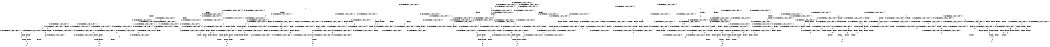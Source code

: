 digraph BCG {
size = "7, 10.5";
center = TRUE;
node [shape = circle];
0 [peripheries = 2];
0 -> 1 [label = "EX !0 !ATOMIC_EXCH_BRANCH (1, +1, TRUE, +0, 2, TRUE) !{0, 1, 2}"];
0 -> 2 [label = "EX !2 !ATOMIC_EXCH_BRANCH (1, +0, FALSE, +0, 1, TRUE) !{0, 1, 2}"];
0 -> 3 [label = "EX !1 !ATOMIC_EXCH_BRANCH (2, +1, TRUE, +0, 2, TRUE) !{0, 1, 2}"];
0 -> 4 [label = "EX !0 !ATOMIC_EXCH_BRANCH (1, +1, TRUE, +0, 2, TRUE) !{0, 1, 2}"];
1 -> 5 [label = "EX !2 !ATOMIC_EXCH_BRANCH (1, +0, FALSE, +0, 1, FALSE) !{0, 1, 2}"];
1 -> 6 [label = "EX !1 !ATOMIC_EXCH_BRANCH (2, +1, TRUE, +0, 2, TRUE) !{0, 1, 2}"];
1 -> 7 [label = "TERMINATE !0"];
2 -> 2 [label = "EX !2 !ATOMIC_EXCH_BRANCH (1, +0, FALSE, +0, 1, TRUE) !{0, 1, 2}"];
2 -> 8 [label = "EX !0 !ATOMIC_EXCH_BRANCH (1, +1, TRUE, +0, 2, TRUE) !{0, 1, 2}"];
2 -> 9 [label = "EX !1 !ATOMIC_EXCH_BRANCH (2, +1, TRUE, +0, 2, TRUE) !{0, 1, 2}"];
2 -> 10 [label = "EX !0 !ATOMIC_EXCH_BRANCH (1, +1, TRUE, +0, 2, TRUE) !{0, 1, 2}"];
3 -> 11 [label = "EX !0 !ATOMIC_EXCH_BRANCH (1, +1, TRUE, +0, 2, TRUE) !{0, 1, 2}"];
3 -> 12 [label = "EX !2 !ATOMIC_EXCH_BRANCH (1, +0, FALSE, +0, 1, TRUE) !{0, 1, 2}"];
3 -> 13 [label = "TERMINATE !1"];
3 -> 14 [label = "EX !0 !ATOMIC_EXCH_BRANCH (1, +1, TRUE, +0, 2, TRUE) !{0, 1, 2}"];
4 -> 15 [label = "EX !1 !ATOMIC_EXCH_BRANCH (2, +1, TRUE, +0, 2, TRUE) !{0, 1, 2}"];
4 -> 16 [label = "EX !2 !ATOMIC_EXCH_BRANCH (1, +0, FALSE, +0, 1, FALSE) !{0, 1, 2}"];
4 -> 17 [label = "EX !1 !ATOMIC_EXCH_BRANCH (2, +1, TRUE, +0, 2, TRUE) !{0, 1, 2}"];
4 -> 18 [label = "TERMINATE !0"];
5 -> 19 [label = "EX !2 !ATOMIC_EXCH_BRANCH (2, +0, FALSE, +0, 2, TRUE) !{0, 1, 2}"];
5 -> 20 [label = "EX !1 !ATOMIC_EXCH_BRANCH (2, +1, TRUE, +0, 2, TRUE) !{0, 1, 2}"];
5 -> 21 [label = "TERMINATE !0"];
6 -> 22 [label = "EX !2 !ATOMIC_EXCH_BRANCH (1, +0, FALSE, +0, 1, FALSE) !{0, 1, 2}"];
6 -> 23 [label = "TERMINATE !0"];
6 -> 24 [label = "TERMINATE !1"];
7 -> 25 [label = "EX !2 !ATOMIC_EXCH_BRANCH (1, +0, FALSE, +0, 1, FALSE) !{1, 2}"];
7 -> 26 [label = "EX !1 !ATOMIC_EXCH_BRANCH (2, +1, TRUE, +0, 2, TRUE) !{1, 2}"];
7 -> 27 [label = "EX !1 !ATOMIC_EXCH_BRANCH (2, +1, TRUE, +0, 2, TRUE) !{1, 2}"];
8 -> 5 [label = "EX !2 !ATOMIC_EXCH_BRANCH (1, +0, FALSE, +0, 1, FALSE) !{0, 1, 2}"];
8 -> 28 [label = "EX !1 !ATOMIC_EXCH_BRANCH (2, +1, TRUE, +0, 2, TRUE) !{0, 1, 2}"];
8 -> 29 [label = "TERMINATE !0"];
9 -> 12 [label = "EX !2 !ATOMIC_EXCH_BRANCH (1, +0, FALSE, +0, 1, TRUE) !{0, 1, 2}"];
9 -> 30 [label = "EX !0 !ATOMIC_EXCH_BRANCH (1, +1, TRUE, +0, 2, TRUE) !{0, 1, 2}"];
9 -> 31 [label = "TERMINATE !1"];
9 -> 32 [label = "EX !0 !ATOMIC_EXCH_BRANCH (1, +1, TRUE, +0, 2, TRUE) !{0, 1, 2}"];
10 -> 33 [label = "EX !1 !ATOMIC_EXCH_BRANCH (2, +1, TRUE, +0, 2, TRUE) !{0, 1, 2}"];
10 -> 16 [label = "EX !2 !ATOMIC_EXCH_BRANCH (1, +0, FALSE, +0, 1, FALSE) !{0, 1, 2}"];
10 -> 34 [label = "EX !1 !ATOMIC_EXCH_BRANCH (2, +1, TRUE, +0, 2, TRUE) !{0, 1, 2}"];
10 -> 35 [label = "TERMINATE !0"];
11 -> 22 [label = "EX !2 !ATOMIC_EXCH_BRANCH (1, +0, FALSE, +0, 1, FALSE) !{0, 1, 2}"];
11 -> 23 [label = "TERMINATE !0"];
11 -> 24 [label = "TERMINATE !1"];
12 -> 12 [label = "EX !2 !ATOMIC_EXCH_BRANCH (1, +0, FALSE, +0, 1, TRUE) !{0, 1, 2}"];
12 -> 30 [label = "EX !0 !ATOMIC_EXCH_BRANCH (1, +1, TRUE, +0, 2, TRUE) !{0, 1, 2}"];
12 -> 31 [label = "TERMINATE !1"];
12 -> 32 [label = "EX !0 !ATOMIC_EXCH_BRANCH (1, +1, TRUE, +0, 2, TRUE) !{0, 1, 2}"];
13 -> 36 [label = "EX !0 !ATOMIC_EXCH_BRANCH (1, +1, TRUE, +0, 2, TRUE) !{0, 2}"];
13 -> 37 [label = "EX !2 !ATOMIC_EXCH_BRANCH (1, +0, FALSE, +0, 1, TRUE) !{0, 2}"];
13 -> 38 [label = "EX !0 !ATOMIC_EXCH_BRANCH (1, +1, TRUE, +0, 2, TRUE) !{0, 2}"];
14 -> 39 [label = "EX !2 !ATOMIC_EXCH_BRANCH (1, +0, FALSE, +0, 1, FALSE) !{0, 1, 2}"];
14 -> 40 [label = "TERMINATE !0"];
14 -> 41 [label = "TERMINATE !1"];
15 -> 42 [label = "EX !2 !ATOMIC_EXCH_BRANCH (1, +0, FALSE, +0, 1, FALSE) !{0, 1, 2}"];
15 -> 43 [label = "EX !2 !ATOMIC_EXCH_BRANCH (1, +0, FALSE, +0, 1, FALSE) !{0, 1, 2}"];
15 -> 44 [label = "TERMINATE !0"];
15 -> 45 [label = "TERMINATE !1"];
16 -> 46 [label = "EX !1 !ATOMIC_EXCH_BRANCH (2, +1, TRUE, +0, 2, TRUE) !{0, 1, 2}"];
16 -> 47 [label = "EX !2 !ATOMIC_EXCH_BRANCH (2, +0, FALSE, +0, 2, TRUE) !{0, 1, 2}"];
16 -> 48 [label = "EX !1 !ATOMIC_EXCH_BRANCH (2, +1, TRUE, +0, 2, TRUE) !{0, 1, 2}"];
16 -> 49 [label = "TERMINATE !0"];
17 -> 39 [label = "EX !2 !ATOMIC_EXCH_BRANCH (1, +0, FALSE, +0, 1, FALSE) !{0, 1, 2}"];
17 -> 40 [label = "TERMINATE !0"];
17 -> 41 [label = "TERMINATE !1"];
18 -> 50 [label = "EX !2 !ATOMIC_EXCH_BRANCH (1, +0, FALSE, +0, 1, FALSE) !{1, 2}"];
18 -> 51 [label = "EX !1 !ATOMIC_EXCH_BRANCH (2, +1, TRUE, +0, 2, TRUE) !{1, 2}"];
19 -> 19 [label = "EX !2 !ATOMIC_EXCH_BRANCH (2, +0, FALSE, +0, 2, TRUE) !{0, 1, 2}"];
19 -> 20 [label = "EX !1 !ATOMIC_EXCH_BRANCH (2, +1, TRUE, +0, 2, TRUE) !{0, 1, 2}"];
19 -> 21 [label = "TERMINATE !0"];
20 -> 52 [label = "EX !2 !ATOMIC_EXCH_BRANCH (2, +0, FALSE, +0, 2, FALSE) !{0, 1, 2}"];
20 -> 53 [label = "TERMINATE !0"];
20 -> 54 [label = "TERMINATE !1"];
21 -> 55 [label = "EX !2 !ATOMIC_EXCH_BRANCH (2, +0, FALSE, +0, 2, TRUE) !{1, 2}"];
21 -> 56 [label = "EX !1 !ATOMIC_EXCH_BRANCH (2, +1, TRUE, +0, 2, TRUE) !{1, 2}"];
21 -> 57 [label = "EX !1 !ATOMIC_EXCH_BRANCH (2, +1, TRUE, +0, 2, TRUE) !{1, 2}"];
22 -> 52 [label = "EX !2 !ATOMIC_EXCH_BRANCH (2, +0, FALSE, +0, 2, FALSE) !{0, 1, 2}"];
22 -> 53 [label = "TERMINATE !0"];
22 -> 54 [label = "TERMINATE !1"];
23 -> 58 [label = "EX !2 !ATOMIC_EXCH_BRANCH (1, +0, FALSE, +0, 1, FALSE) !{1, 2}"];
23 -> 59 [label = "TERMINATE !1"];
24 -> 60 [label = "EX !2 !ATOMIC_EXCH_BRANCH (1, +0, FALSE, +0, 1, FALSE) !{0, 2}"];
24 -> 59 [label = "TERMINATE !0"];
25 -> 55 [label = "EX !2 !ATOMIC_EXCH_BRANCH (2, +0, FALSE, +0, 2, TRUE) !{1, 2}"];
25 -> 56 [label = "EX !1 !ATOMIC_EXCH_BRANCH (2, +1, TRUE, +0, 2, TRUE) !{1, 2}"];
25 -> 57 [label = "EX !1 !ATOMIC_EXCH_BRANCH (2, +1, TRUE, +0, 2, TRUE) !{1, 2}"];
26 -> 58 [label = "EX !2 !ATOMIC_EXCH_BRANCH (1, +0, FALSE, +0, 1, FALSE) !{1, 2}"];
26 -> 59 [label = "TERMINATE !1"];
27 -> 61 [label = "EX !2 !ATOMIC_EXCH_BRANCH (1, +0, FALSE, +0, 1, FALSE) !{1, 2}"];
27 -> 62 [label = "EX !2 !ATOMIC_EXCH_BRANCH (1, +0, FALSE, +0, 1, FALSE) !{1, 2}"];
27 -> 63 [label = "TERMINATE !1"];
28 -> 22 [label = "EX !2 !ATOMIC_EXCH_BRANCH (1, +0, FALSE, +0, 1, FALSE) !{0, 1, 2}"];
28 -> 64 [label = "TERMINATE !0"];
28 -> 65 [label = "TERMINATE !1"];
29 -> 25 [label = "EX !2 !ATOMIC_EXCH_BRANCH (1, +0, FALSE, +0, 1, FALSE) !{1, 2}"];
29 -> 66 [label = "EX !1 !ATOMIC_EXCH_BRANCH (2, +1, TRUE, +0, 2, TRUE) !{1, 2}"];
29 -> 67 [label = "EX !1 !ATOMIC_EXCH_BRANCH (2, +1, TRUE, +0, 2, TRUE) !{1, 2}"];
30 -> 22 [label = "EX !2 !ATOMIC_EXCH_BRANCH (1, +0, FALSE, +0, 1, FALSE) !{0, 1, 2}"];
30 -> 64 [label = "TERMINATE !0"];
30 -> 65 [label = "TERMINATE !1"];
31 -> 37 [label = "EX !2 !ATOMIC_EXCH_BRANCH (1, +0, FALSE, +0, 1, TRUE) !{0, 2}"];
31 -> 68 [label = "EX !0 !ATOMIC_EXCH_BRANCH (1, +1, TRUE, +0, 2, TRUE) !{0, 2}"];
31 -> 69 [label = "EX !0 !ATOMIC_EXCH_BRANCH (1, +1, TRUE, +0, 2, TRUE) !{0, 2}"];
32 -> 39 [label = "EX !2 !ATOMIC_EXCH_BRANCH (1, +0, FALSE, +0, 1, FALSE) !{0, 1, 2}"];
32 -> 70 [label = "TERMINATE !0"];
32 -> 71 [label = "TERMINATE !1"];
33 -> 42 [label = "EX !2 !ATOMIC_EXCH_BRANCH (1, +0, FALSE, +0, 1, FALSE) !{0, 1, 2}"];
33 -> 43 [label = "EX !2 !ATOMIC_EXCH_BRANCH (1, +0, FALSE, +0, 1, FALSE) !{0, 1, 2}"];
33 -> 72 [label = "TERMINATE !0"];
33 -> 73 [label = "TERMINATE !1"];
34 -> 39 [label = "EX !2 !ATOMIC_EXCH_BRANCH (1, +0, FALSE, +0, 1, FALSE) !{0, 1, 2}"];
34 -> 70 [label = "TERMINATE !0"];
34 -> 71 [label = "TERMINATE !1"];
35 -> 50 [label = "EX !2 !ATOMIC_EXCH_BRANCH (1, +0, FALSE, +0, 1, FALSE) !{1, 2}"];
35 -> 74 [label = "EX !1 !ATOMIC_EXCH_BRANCH (2, +1, TRUE, +0, 2, TRUE) !{1, 2}"];
36 -> 60 [label = "EX !2 !ATOMIC_EXCH_BRANCH (1, +0, FALSE, +0, 1, FALSE) !{0, 2}"];
36 -> 59 [label = "TERMINATE !0"];
37 -> 37 [label = "EX !2 !ATOMIC_EXCH_BRANCH (1, +0, FALSE, +0, 1, TRUE) !{0, 2}"];
37 -> 68 [label = "EX !0 !ATOMIC_EXCH_BRANCH (1, +1, TRUE, +0, 2, TRUE) !{0, 2}"];
37 -> 69 [label = "EX !0 !ATOMIC_EXCH_BRANCH (1, +1, TRUE, +0, 2, TRUE) !{0, 2}"];
38 -> 75 [label = "EX !2 !ATOMIC_EXCH_BRANCH (1, +0, FALSE, +0, 1, FALSE) !{0, 2}"];
38 -> 76 [label = "EX !2 !ATOMIC_EXCH_BRANCH (1, +0, FALSE, +0, 1, FALSE) !{0, 2}"];
38 -> 77 [label = "TERMINATE !0"];
39 -> 78 [label = "EX !2 !ATOMIC_EXCH_BRANCH (2, +0, FALSE, +0, 2, FALSE) !{0, 1, 2}"];
39 -> 79 [label = "TERMINATE !0"];
39 -> 80 [label = "TERMINATE !1"];
40 -> 81 [label = "EX !2 !ATOMIC_EXCH_BRANCH (1, +0, FALSE, +0, 1, FALSE) !{1, 2}"];
40 -> 82 [label = "TERMINATE !1"];
41 -> 83 [label = "EX !2 !ATOMIC_EXCH_BRANCH (1, +0, FALSE, +0, 1, FALSE) !{0, 2}"];
41 -> 82 [label = "TERMINATE !0"];
42 -> 84 [label = "EX !2 !ATOMIC_EXCH_BRANCH (2, +0, FALSE, +0, 2, FALSE) !{0, 1, 2}"];
42 -> 85 [label = "TERMINATE !0"];
42 -> 86 [label = "TERMINATE !1"];
43 -> 84 [label = "EX !2 !ATOMIC_EXCH_BRANCH (2, +0, FALSE, +0, 2, FALSE) !{0, 1, 2}"];
43 -> 87 [label = "EX !2 !ATOMIC_EXCH_BRANCH (2, +0, FALSE, +0, 2, FALSE) !{0, 1, 2}"];
43 -> 88 [label = "TERMINATE !0"];
43 -> 89 [label = "TERMINATE !1"];
44 -> 90 [label = "EX !2 !ATOMIC_EXCH_BRANCH (1, +0, FALSE, +0, 1, FALSE) !{1, 2}"];
44 -> 91 [label = "TERMINATE !1"];
45 -> 92 [label = "EX !2 !ATOMIC_EXCH_BRANCH (1, +0, FALSE, +0, 1, FALSE) !{0, 2}"];
45 -> 91 [label = "TERMINATE !0"];
46 -> 84 [label = "EX !2 !ATOMIC_EXCH_BRANCH (2, +0, FALSE, +0, 2, FALSE) !{0, 1, 2}"];
46 -> 87 [label = "EX !2 !ATOMIC_EXCH_BRANCH (2, +0, FALSE, +0, 2, FALSE) !{0, 1, 2}"];
46 -> 88 [label = "TERMINATE !0"];
46 -> 89 [label = "TERMINATE !1"];
47 -> 46 [label = "EX !1 !ATOMIC_EXCH_BRANCH (2, +1, TRUE, +0, 2, TRUE) !{0, 1, 2}"];
47 -> 47 [label = "EX !2 !ATOMIC_EXCH_BRANCH (2, +0, FALSE, +0, 2, TRUE) !{0, 1, 2}"];
47 -> 48 [label = "EX !1 !ATOMIC_EXCH_BRANCH (2, +1, TRUE, +0, 2, TRUE) !{0, 1, 2}"];
47 -> 49 [label = "TERMINATE !0"];
48 -> 78 [label = "EX !2 !ATOMIC_EXCH_BRANCH (2, +0, FALSE, +0, 2, FALSE) !{0, 1, 2}"];
48 -> 79 [label = "TERMINATE !0"];
48 -> 80 [label = "TERMINATE !1"];
49 -> 93 [label = "EX !2 !ATOMIC_EXCH_BRANCH (2, +0, FALSE, +0, 2, TRUE) !{1, 2}"];
49 -> 94 [label = "EX !1 !ATOMIC_EXCH_BRANCH (2, +1, TRUE, +0, 2, TRUE) !{1, 2}"];
50 -> 93 [label = "EX !2 !ATOMIC_EXCH_BRANCH (2, +0, FALSE, +0, 2, TRUE) !{1, 2}"];
50 -> 94 [label = "EX !1 !ATOMIC_EXCH_BRANCH (2, +1, TRUE, +0, 2, TRUE) !{1, 2}"];
51 -> 81 [label = "EX !2 !ATOMIC_EXCH_BRANCH (1, +0, FALSE, +0, 1, FALSE) !{1, 2}"];
51 -> 82 [label = "TERMINATE !1"];
52 -> 95 [label = "TERMINATE !0"];
52 -> 96 [label = "TERMINATE !2"];
52 -> 97 [label = "TERMINATE !1"];
53 -> 98 [label = "EX !2 !ATOMIC_EXCH_BRANCH (2, +0, FALSE, +0, 2, FALSE) !{1, 2}"];
53 -> 99 [label = "TERMINATE !1"];
54 -> 100 [label = "EX !2 !ATOMIC_EXCH_BRANCH (2, +0, FALSE, +0, 2, FALSE) !{0, 2}"];
54 -> 99 [label = "TERMINATE !0"];
55 -> 55 [label = "EX !2 !ATOMIC_EXCH_BRANCH (2, +0, FALSE, +0, 2, TRUE) !{1, 2}"];
55 -> 56 [label = "EX !1 !ATOMIC_EXCH_BRANCH (2, +1, TRUE, +0, 2, TRUE) !{1, 2}"];
55 -> 57 [label = "EX !1 !ATOMIC_EXCH_BRANCH (2, +1, TRUE, +0, 2, TRUE) !{1, 2}"];
56 -> 98 [label = "EX !2 !ATOMIC_EXCH_BRANCH (2, +0, FALSE, +0, 2, FALSE) !{1, 2}"];
56 -> 99 [label = "TERMINATE !1"];
57 -> 101 [label = "EX !2 !ATOMIC_EXCH_BRANCH (2, +0, FALSE, +0, 2, FALSE) !{1, 2}"];
57 -> 102 [label = "EX !2 !ATOMIC_EXCH_BRANCH (2, +0, FALSE, +0, 2, FALSE) !{1, 2}"];
57 -> 103 [label = "TERMINATE !1"];
58 -> 98 [label = "EX !2 !ATOMIC_EXCH_BRANCH (2, +0, FALSE, +0, 2, FALSE) !{1, 2}"];
58 -> 99 [label = "TERMINATE !1"];
59 -> 104 [label = "EX !2 !ATOMIC_EXCH_BRANCH (1, +0, FALSE, +0, 1, FALSE) !{2}"];
59 -> 105 [label = "EX !2 !ATOMIC_EXCH_BRANCH (1, +0, FALSE, +0, 1, FALSE) !{2}"];
60 -> 100 [label = "EX !2 !ATOMIC_EXCH_BRANCH (2, +0, FALSE, +0, 2, FALSE) !{0, 2}"];
60 -> 99 [label = "TERMINATE !0"];
61 -> 101 [label = "EX !2 !ATOMIC_EXCH_BRANCH (2, +0, FALSE, +0, 2, FALSE) !{1, 2}"];
61 -> 106 [label = "TERMINATE !1"];
62 -> 101 [label = "EX !2 !ATOMIC_EXCH_BRANCH (2, +0, FALSE, +0, 2, FALSE) !{1, 2}"];
62 -> 102 [label = "EX !2 !ATOMIC_EXCH_BRANCH (2, +0, FALSE, +0, 2, FALSE) !{1, 2}"];
62 -> 103 [label = "TERMINATE !1"];
63 -> 107 [label = "EX !2 !ATOMIC_EXCH_BRANCH (1, +0, FALSE, +0, 1, FALSE) !{2}"];
64 -> 58 [label = "EX !2 !ATOMIC_EXCH_BRANCH (1, +0, FALSE, +0, 1, FALSE) !{1, 2}"];
64 -> 108 [label = "TERMINATE !1"];
65 -> 60 [label = "EX !2 !ATOMIC_EXCH_BRANCH (1, +0, FALSE, +0, 1, FALSE) !{0, 2}"];
65 -> 108 [label = "TERMINATE !0"];
66 -> 58 [label = "EX !2 !ATOMIC_EXCH_BRANCH (1, +0, FALSE, +0, 1, FALSE) !{1, 2}"];
66 -> 108 [label = "TERMINATE !1"];
67 -> 61 [label = "EX !2 !ATOMIC_EXCH_BRANCH (1, +0, FALSE, +0, 1, FALSE) !{1, 2}"];
67 -> 62 [label = "EX !2 !ATOMIC_EXCH_BRANCH (1, +0, FALSE, +0, 1, FALSE) !{1, 2}"];
67 -> 109 [label = "TERMINATE !1"];
68 -> 60 [label = "EX !2 !ATOMIC_EXCH_BRANCH (1, +0, FALSE, +0, 1, FALSE) !{0, 2}"];
68 -> 108 [label = "TERMINATE !0"];
69 -> 75 [label = "EX !2 !ATOMIC_EXCH_BRANCH (1, +0, FALSE, +0, 1, FALSE) !{0, 2}"];
69 -> 76 [label = "EX !2 !ATOMIC_EXCH_BRANCH (1, +0, FALSE, +0, 1, FALSE) !{0, 2}"];
69 -> 110 [label = "TERMINATE !0"];
70 -> 81 [label = "EX !2 !ATOMIC_EXCH_BRANCH (1, +0, FALSE, +0, 1, FALSE) !{1, 2}"];
70 -> 111 [label = "TERMINATE !1"];
71 -> 83 [label = "EX !2 !ATOMIC_EXCH_BRANCH (1, +0, FALSE, +0, 1, FALSE) !{0, 2}"];
71 -> 111 [label = "TERMINATE !0"];
72 -> 90 [label = "EX !2 !ATOMIC_EXCH_BRANCH (1, +0, FALSE, +0, 1, FALSE) !{1, 2}"];
72 -> 112 [label = "TERMINATE !1"];
73 -> 92 [label = "EX !2 !ATOMIC_EXCH_BRANCH (1, +0, FALSE, +0, 1, FALSE) !{0, 2}"];
73 -> 112 [label = "TERMINATE !0"];
74 -> 81 [label = "EX !2 !ATOMIC_EXCH_BRANCH (1, +0, FALSE, +0, 1, FALSE) !{1, 2}"];
74 -> 111 [label = "TERMINATE !1"];
75 -> 113 [label = "EX !2 !ATOMIC_EXCH_BRANCH (2, +0, FALSE, +0, 2, FALSE) !{0, 2}"];
75 -> 114 [label = "TERMINATE !0"];
76 -> 113 [label = "EX !2 !ATOMIC_EXCH_BRANCH (2, +0, FALSE, +0, 2, FALSE) !{0, 2}"];
76 -> 115 [label = "EX !2 !ATOMIC_EXCH_BRANCH (2, +0, FALSE, +0, 2, FALSE) !{0, 2}"];
76 -> 116 [label = "TERMINATE !0"];
77 -> 117 [label = "EX !2 !ATOMIC_EXCH_BRANCH (1, +0, FALSE, +0, 1, FALSE) !{2}"];
78 -> 118 [label = "TERMINATE !0"];
78 -> 119 [label = "TERMINATE !2"];
78 -> 120 [label = "TERMINATE !1"];
79 -> 121 [label = "EX !2 !ATOMIC_EXCH_BRANCH (2, +0, FALSE, +0, 2, FALSE) !{1, 2}"];
79 -> 122 [label = "TERMINATE !1"];
80 -> 123 [label = "EX !2 !ATOMIC_EXCH_BRANCH (2, +0, FALSE, +0, 2, FALSE) !{0, 2}"];
80 -> 122 [label = "TERMINATE !0"];
81 -> 121 [label = "EX !2 !ATOMIC_EXCH_BRANCH (2, +0, FALSE, +0, 2, FALSE) !{1, 2}"];
81 -> 122 [label = "TERMINATE !1"];
82 -> 124 [label = "EX !2 !ATOMIC_EXCH_BRANCH (1, +0, FALSE, +0, 1, FALSE) !{2}"];
83 -> 123 [label = "EX !2 !ATOMIC_EXCH_BRANCH (2, +0, FALSE, +0, 2, FALSE) !{0, 2}"];
83 -> 122 [label = "TERMINATE !0"];
84 -> 125 [label = "TERMINATE !0"];
84 -> 126 [label = "TERMINATE !2"];
84 -> 127 [label = "TERMINATE !1"];
85 -> 128 [label = "EX !2 !ATOMIC_EXCH_BRANCH (2, +0, FALSE, +0, 2, FALSE) !{1, 2}"];
85 -> 129 [label = "TERMINATE !1"];
86 -> 130 [label = "EX !2 !ATOMIC_EXCH_BRANCH (2, +0, FALSE, +0, 2, FALSE) !{0, 2}"];
86 -> 129 [label = "TERMINATE !0"];
87 -> 131 [label = "TERMINATE !0"];
87 -> 132 [label = "TERMINATE !2"];
87 -> 133 [label = "TERMINATE !1"];
88 -> 134 [label = "EX !2 !ATOMIC_EXCH_BRANCH (2, +0, FALSE, +0, 2, FALSE) !{1, 2}"];
88 -> 135 [label = "TERMINATE !1"];
89 -> 136 [label = "EX !2 !ATOMIC_EXCH_BRANCH (2, +0, FALSE, +0, 2, FALSE) !{0, 2}"];
89 -> 135 [label = "TERMINATE !0"];
90 -> 134 [label = "EX !2 !ATOMIC_EXCH_BRANCH (2, +0, FALSE, +0, 2, FALSE) !{1, 2}"];
90 -> 135 [label = "TERMINATE !1"];
91 -> 137 [label = "EX !2 !ATOMIC_EXCH_BRANCH (1, +0, FALSE, +0, 1, FALSE) !{2}"];
92 -> 136 [label = "EX !2 !ATOMIC_EXCH_BRANCH (2, +0, FALSE, +0, 2, FALSE) !{0, 2}"];
92 -> 135 [label = "TERMINATE !0"];
93 -> 93 [label = "EX !2 !ATOMIC_EXCH_BRANCH (2, +0, FALSE, +0, 2, TRUE) !{1, 2}"];
93 -> 94 [label = "EX !1 !ATOMIC_EXCH_BRANCH (2, +1, TRUE, +0, 2, TRUE) !{1, 2}"];
94 -> 121 [label = "EX !2 !ATOMIC_EXCH_BRANCH (2, +0, FALSE, +0, 2, FALSE) !{1, 2}"];
94 -> 122 [label = "TERMINATE !1"];
95 -> 138 [label = "TERMINATE !2"];
95 -> 139 [label = "TERMINATE !1"];
96 -> 138 [label = "TERMINATE !0"];
96 -> 140 [label = "TERMINATE !1"];
97 -> 139 [label = "TERMINATE !0"];
97 -> 140 [label = "TERMINATE !2"];
98 -> 138 [label = "TERMINATE !2"];
98 -> 139 [label = "TERMINATE !1"];
99 -> 141 [label = "EX !2 !ATOMIC_EXCH_BRANCH (2, +0, FALSE, +0, 2, FALSE) !{2}"];
99 -> 142 [label = "EX !2 !ATOMIC_EXCH_BRANCH (2, +0, FALSE, +0, 2, FALSE) !{2}"];
100 -> 139 [label = "TERMINATE !0"];
100 -> 140 [label = "TERMINATE !2"];
101 -> 143 [label = "TERMINATE !2"];
101 -> 144 [label = "TERMINATE !1"];
102 -> 145 [label = "TERMINATE !2"];
102 -> 146 [label = "TERMINATE !1"];
103 -> 147 [label = "EX !2 !ATOMIC_EXCH_BRANCH (2, +0, FALSE, +0, 2, FALSE) !{2}"];
104 -> 141 [label = "EX !2 !ATOMIC_EXCH_BRANCH (2, +0, FALSE, +0, 2, FALSE) !{2}"];
104 -> 142 [label = "EX !2 !ATOMIC_EXCH_BRANCH (2, +0, FALSE, +0, 2, FALSE) !{2}"];
105 -> 142 [label = "EX !2 !ATOMIC_EXCH_BRANCH (2, +0, FALSE, +0, 2, FALSE) !{2}"];
106 -> 148 [label = "EX !2 !ATOMIC_EXCH_BRANCH (2, +0, FALSE, +0, 2, FALSE) !{2}"];
107 -> 147 [label = "EX !2 !ATOMIC_EXCH_BRANCH (2, +0, FALSE, +0, 2, FALSE) !{2}"];
108 -> 104 [label = "EX !2 !ATOMIC_EXCH_BRANCH (1, +0, FALSE, +0, 1, FALSE) !{2}"];
108 -> 105 [label = "EX !2 !ATOMIC_EXCH_BRANCH (1, +0, FALSE, +0, 1, FALSE) !{2}"];
109 -> 107 [label = "EX !2 !ATOMIC_EXCH_BRANCH (1, +0, FALSE, +0, 1, FALSE) !{2}"];
110 -> 117 [label = "EX !2 !ATOMIC_EXCH_BRANCH (1, +0, FALSE, +0, 1, FALSE) !{2}"];
111 -> 124 [label = "EX !2 !ATOMIC_EXCH_BRANCH (1, +0, FALSE, +0, 1, FALSE) !{2}"];
112 -> 137 [label = "EX !2 !ATOMIC_EXCH_BRANCH (1, +0, FALSE, +0, 1, FALSE) !{2}"];
113 -> 149 [label = "TERMINATE !0"];
113 -> 150 [label = "TERMINATE !2"];
114 -> 151 [label = "EX !2 !ATOMIC_EXCH_BRANCH (2, +0, FALSE, +0, 2, FALSE) !{2}"];
115 -> 152 [label = "TERMINATE !0"];
115 -> 153 [label = "TERMINATE !2"];
116 -> 154 [label = "EX !2 !ATOMIC_EXCH_BRANCH (2, +0, FALSE, +0, 2, FALSE) !{2}"];
117 -> 154 [label = "EX !2 !ATOMIC_EXCH_BRANCH (2, +0, FALSE, +0, 2, FALSE) !{2}"];
118 -> 155 [label = "TERMINATE !2"];
118 -> 156 [label = "TERMINATE !1"];
119 -> 155 [label = "TERMINATE !0"];
119 -> 157 [label = "TERMINATE !1"];
120 -> 156 [label = "TERMINATE !0"];
120 -> 157 [label = "TERMINATE !2"];
121 -> 155 [label = "TERMINATE !2"];
121 -> 156 [label = "TERMINATE !1"];
122 -> 158 [label = "EX !2 !ATOMIC_EXCH_BRANCH (2, +0, FALSE, +0, 2, FALSE) !{2}"];
123 -> 156 [label = "TERMINATE !0"];
123 -> 157 [label = "TERMINATE !2"];
124 -> 158 [label = "EX !2 !ATOMIC_EXCH_BRANCH (2, +0, FALSE, +0, 2, FALSE) !{2}"];
125 -> 159 [label = "TERMINATE !2"];
125 -> 160 [label = "TERMINATE !1"];
126 -> 159 [label = "TERMINATE !0"];
126 -> 161 [label = "TERMINATE !1"];
127 -> 160 [label = "TERMINATE !0"];
127 -> 161 [label = "TERMINATE !2"];
128 -> 159 [label = "TERMINATE !2"];
128 -> 160 [label = "TERMINATE !1"];
129 -> 162 [label = "EX !2 !ATOMIC_EXCH_BRANCH (2, +0, FALSE, +0, 2, FALSE) !{2}"];
130 -> 160 [label = "TERMINATE !0"];
130 -> 161 [label = "TERMINATE !2"];
131 -> 163 [label = "TERMINATE !2"];
131 -> 164 [label = "TERMINATE !1"];
132 -> 163 [label = "TERMINATE !0"];
132 -> 165 [label = "TERMINATE !1"];
133 -> 164 [label = "TERMINATE !0"];
133 -> 165 [label = "TERMINATE !2"];
134 -> 163 [label = "TERMINATE !2"];
134 -> 164 [label = "TERMINATE !1"];
135 -> 166 [label = "EX !2 !ATOMIC_EXCH_BRANCH (2, +0, FALSE, +0, 2, FALSE) !{2}"];
136 -> 164 [label = "TERMINATE !0"];
136 -> 165 [label = "TERMINATE !2"];
137 -> 166 [label = "EX !2 !ATOMIC_EXCH_BRANCH (2, +0, FALSE, +0, 2, FALSE) !{2}"];
138 -> 167 [label = "TERMINATE !1"];
139 -> 167 [label = "TERMINATE !2"];
140 -> 167 [label = "TERMINATE !0"];
141 -> 167 [label = "TERMINATE !2"];
142 -> 168 [label = "TERMINATE !2"];
143 -> 169 [label = "TERMINATE !1"];
144 -> 169 [label = "TERMINATE !2"];
145 -> 170 [label = "TERMINATE !1"];
146 -> 170 [label = "TERMINATE !2"];
147 -> 170 [label = "TERMINATE !2"];
148 -> 169 [label = "TERMINATE !2"];
149 -> 171 [label = "TERMINATE !2"];
150 -> 171 [label = "TERMINATE !0"];
151 -> 171 [label = "TERMINATE !2"];
152 -> 172 [label = "TERMINATE !2"];
153 -> 172 [label = "TERMINATE !0"];
154 -> 172 [label = "TERMINATE !2"];
155 -> 173 [label = "TERMINATE !1"];
156 -> 173 [label = "TERMINATE !2"];
157 -> 173 [label = "TERMINATE !0"];
158 -> 173 [label = "TERMINATE !2"];
159 -> 174 [label = "TERMINATE !1"];
160 -> 174 [label = "TERMINATE !2"];
161 -> 174 [label = "TERMINATE !0"];
162 -> 174 [label = "TERMINATE !2"];
163 -> 175 [label = "TERMINATE !1"];
164 -> 175 [label = "TERMINATE !2"];
165 -> 175 [label = "TERMINATE !0"];
166 -> 175 [label = "TERMINATE !2"];
167 -> 176 [label = "exit"];
168 -> 177 [label = "exit"];
169 -> 178 [label = "exit"];
170 -> 179 [label = "exit"];
171 -> 180 [label = "exit"];
172 -> 181 [label = "exit"];
173 -> 182 [label = "exit"];
174 -> 183 [label = "exit"];
175 -> 184 [label = "exit"];
}
